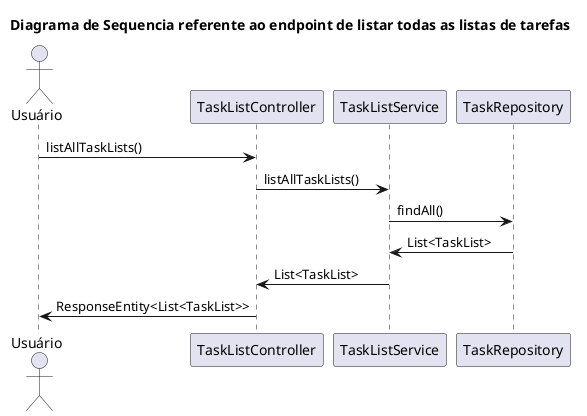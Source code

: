 @startuml listAllTaskLists
title Diagrama de Sequencia referente ao endpoint de listar todas as listas de tarefas
actor Usuário
Usuário -> TaskListController : listAllTaskLists()
TaskListController -> TaskListService : listAllTaskLists()
TaskListService -> TaskRepository : findAll()
TaskRepository -> TaskListService : List<TaskList>
TaskListService -> TaskListController : List<TaskList>
TaskListController -> Usuário : ResponseEntity<List<TaskList>>
@enduml
